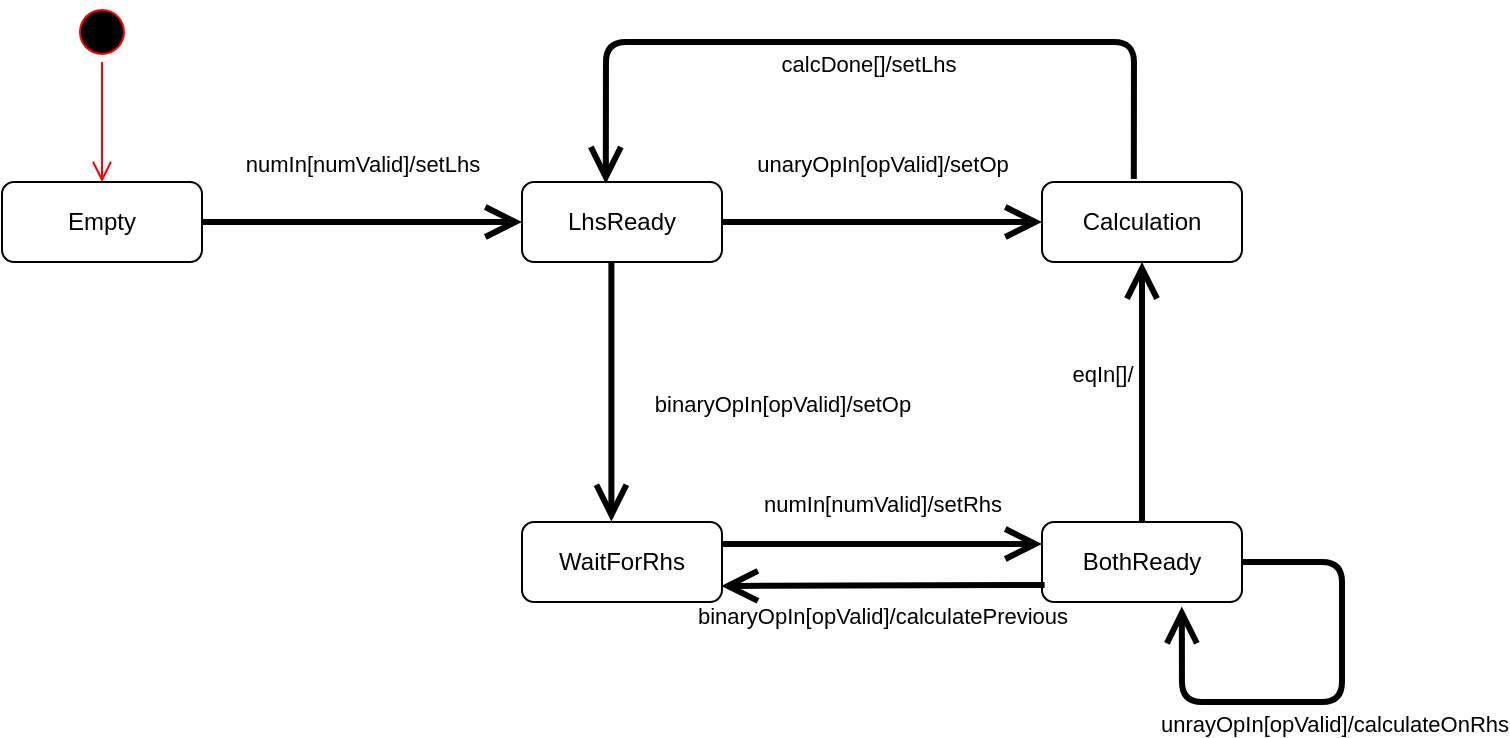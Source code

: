 <mxfile version="13.4.5" type="device"><diagram id="a4spNxPyIFM_KAW-H3SM" name="Page-1"><mxGraphModel dx="950" dy="470" grid="1" gridSize="10" guides="1" tooltips="1" connect="1" arrows="1" fold="1" page="1" pageScale="1" pageWidth="850" pageHeight="1100" math="0" shadow="0"><root><mxCell id="0"/><mxCell id="1" parent="0"/><mxCell id="acnMAqI-vUuv4iFVYlzf-1" value="numIn[numValid]/setLhs" style="edgeStyle=none;html=1;endArrow=open;endSize=12;strokeWidth=3;verticalAlign=bottom;entryX=0;entryY=0.5;entryDx=0;entryDy=0;" edge="1" parent="1" source="acnMAqI-vUuv4iFVYlzf-2" target="acnMAqI-vUuv4iFVYlzf-5"><mxGeometry y="20" width="160" relative="1" as="geometry"><mxPoint x="180" y="260" as="sourcePoint"/><mxPoint x="340" y="260" as="targetPoint"/><mxPoint as="offset"/></mxGeometry></mxCell><mxCell id="acnMAqI-vUuv4iFVYlzf-2" value="Empty" style="shape=rect;rounded=1;html=1;whiteSpace=wrap;align=center;" vertex="1" parent="1"><mxGeometry x="80" y="240" width="100" height="40" as="geometry"/></mxCell><mxCell id="acnMAqI-vUuv4iFVYlzf-3" value="" style="ellipse;html=1;shape=startState;fillColor=#000000;strokeColor=#ff0000;" vertex="1" parent="1"><mxGeometry x="115" y="150" width="30" height="30" as="geometry"/></mxCell><mxCell id="acnMAqI-vUuv4iFVYlzf-4" value="" style="edgeStyle=orthogonalEdgeStyle;html=1;verticalAlign=bottom;endArrow=open;endSize=8;strokeColor=#ff0000;entryX=0.5;entryY=0;entryDx=0;entryDy=0;" edge="1" source="acnMAqI-vUuv4iFVYlzf-3" parent="1" target="acnMAqI-vUuv4iFVYlzf-2"><mxGeometry relative="1" as="geometry"><mxPoint x="125" y="230" as="targetPoint"/></mxGeometry></mxCell><mxCell id="acnMAqI-vUuv4iFVYlzf-5" value="LhsReady" style="shape=rect;rounded=1;html=1;whiteSpace=wrap;align=center;" vertex="1" parent="1"><mxGeometry x="340" y="240" width="100" height="40" as="geometry"/></mxCell><mxCell id="acnMAqI-vUuv4iFVYlzf-6" value="Calculation" style="shape=rect;rounded=1;html=1;whiteSpace=wrap;align=center;" vertex="1" parent="1"><mxGeometry x="600" y="240" width="100" height="40" as="geometry"/></mxCell><mxCell id="acnMAqI-vUuv4iFVYlzf-7" value="unaryOpIn[opValid]/setOp" style="edgeStyle=none;html=1;endArrow=open;endSize=12;strokeWidth=3;verticalAlign=bottom;entryX=0;entryY=0.5;entryDx=0;entryDy=0;" edge="1" parent="1" source="acnMAqI-vUuv4iFVYlzf-5" target="acnMAqI-vUuv4iFVYlzf-6"><mxGeometry y="20" width="160" relative="1" as="geometry"><mxPoint x="440" y="259.5" as="sourcePoint"/><mxPoint x="360" y="170" as="targetPoint"/><Array as="points"><mxPoint x="500" y="260"/></Array><mxPoint as="offset"/></mxGeometry></mxCell><mxCell id="acnMAqI-vUuv4iFVYlzf-8" value="WaitForRhs" style="shape=rect;rounded=1;html=1;whiteSpace=wrap;align=center;" vertex="1" parent="1"><mxGeometry x="340" y="410" width="100" height="40" as="geometry"/></mxCell><mxCell id="acnMAqI-vUuv4iFVYlzf-9" value="binaryOpIn[opValid]/setOp" style="edgeStyle=none;html=1;endArrow=open;endSize=12;strokeWidth=3;verticalAlign=bottom;entryX=0.447;entryY=-0.007;entryDx=0;entryDy=0;exitX=0.447;exitY=0.993;exitDx=0;exitDy=0;exitPerimeter=0;entryPerimeter=0;" edge="1" parent="1" source="acnMAqI-vUuv4iFVYlzf-5" target="acnMAqI-vUuv4iFVYlzf-8"><mxGeometry x="0.235" y="85" width="160" relative="1" as="geometry"><mxPoint x="400" y="320" as="sourcePoint"/><mxPoint x="560" y="320" as="targetPoint"/><mxPoint as="offset"/></mxGeometry></mxCell><mxCell id="acnMAqI-vUuv4iFVYlzf-10" value="calcDone[]/setLhs" style="edgeStyle=none;html=1;endArrow=open;endSize=12;strokeWidth=3;verticalAlign=bottom;entryX=0.419;entryY=0.021;entryDx=0;entryDy=0;exitX=0.459;exitY=-0.036;exitDx=0;exitDy=0;exitPerimeter=0;entryPerimeter=0;" edge="1" parent="1" source="acnMAqI-vUuv4iFVYlzf-6" target="acnMAqI-vUuv4iFVYlzf-5"><mxGeometry y="20" width="160" relative="1" as="geometry"><mxPoint x="630" y="200" as="sourcePoint"/><mxPoint x="790" y="200" as="targetPoint"/><Array as="points"><mxPoint x="646" y="170"/><mxPoint x="382" y="170"/></Array><mxPoint as="offset"/></mxGeometry></mxCell><mxCell id="acnMAqI-vUuv4iFVYlzf-11" value="BothReady" style="shape=rect;rounded=1;html=1;whiteSpace=wrap;align=center;" vertex="1" parent="1"><mxGeometry x="600" y="410" width="100" height="40" as="geometry"/></mxCell><mxCell id="acnMAqI-vUuv4iFVYlzf-12" value="numIn[numValid]/setRhs" style="edgeStyle=none;html=1;endArrow=open;endSize=12;strokeWidth=3;verticalAlign=bottom;entryX=0;entryY=0.5;entryDx=0;entryDy=0;exitX=1;exitY=0.5;exitDx=0;exitDy=0;" edge="1" parent="1"><mxGeometry y="11" width="160" relative="1" as="geometry"><mxPoint x="440" y="421" as="sourcePoint"/><mxPoint x="600" y="421" as="targetPoint"/><mxPoint as="offset"/></mxGeometry></mxCell><mxCell id="acnMAqI-vUuv4iFVYlzf-13" value="eqIn[]/" style="edgeStyle=none;html=1;endArrow=open;endSize=12;strokeWidth=3;verticalAlign=bottom;entryX=0.5;entryY=1;entryDx=0;entryDy=0;exitX=0.5;exitY=0;exitDx=0;exitDy=0;" edge="1" parent="1" source="acnMAqI-vUuv4iFVYlzf-11" target="acnMAqI-vUuv4iFVYlzf-6"><mxGeometry y="20" width="160" relative="1" as="geometry"><mxPoint x="600" y="360" as="sourcePoint"/><mxPoint x="760" y="360" as="targetPoint"/><mxPoint as="offset"/></mxGeometry></mxCell><mxCell id="acnMAqI-vUuv4iFVYlzf-14" value="unrayOpIn[opValid]/calculateOnRhs" style="edgeStyle=none;html=1;endArrow=open;endSize=12;strokeWidth=3;verticalAlign=bottom;exitX=1;exitY=0.5;exitDx=0;exitDy=0;entryX=0.699;entryY=1.057;entryDx=0;entryDy=0;entryPerimeter=0;" edge="1" parent="1" source="acnMAqI-vUuv4iFVYlzf-11" target="acnMAqI-vUuv4iFVYlzf-11"><mxGeometry y="20" width="160" relative="1" as="geometry"><mxPoint x="610" y="490" as="sourcePoint"/><mxPoint x="670" y="500" as="targetPoint"/><mxPoint as="offset"/><Array as="points"><mxPoint x="750" y="430"/><mxPoint x="750" y="500"/><mxPoint x="670" y="500"/></Array></mxGeometry></mxCell><mxCell id="acnMAqI-vUuv4iFVYlzf-15" value="binaryOpIn[opValid]/calculatePrevious" style="edgeStyle=none;html=1;endArrow=open;endSize=12;strokeWidth=3;verticalAlign=bottom;entryX=0.996;entryY=0.9;entryDx=0;entryDy=0;exitX=0.013;exitY=0.886;exitDx=0;exitDy=0;exitPerimeter=0;entryPerimeter=0;" edge="1" parent="1"><mxGeometry x="0.007" y="24" width="160" relative="1" as="geometry"><mxPoint x="601.3" y="441.44" as="sourcePoint"/><mxPoint x="439.6" y="442" as="targetPoint"/><mxPoint as="offset"/></mxGeometry></mxCell></root></mxGraphModel></diagram></mxfile>